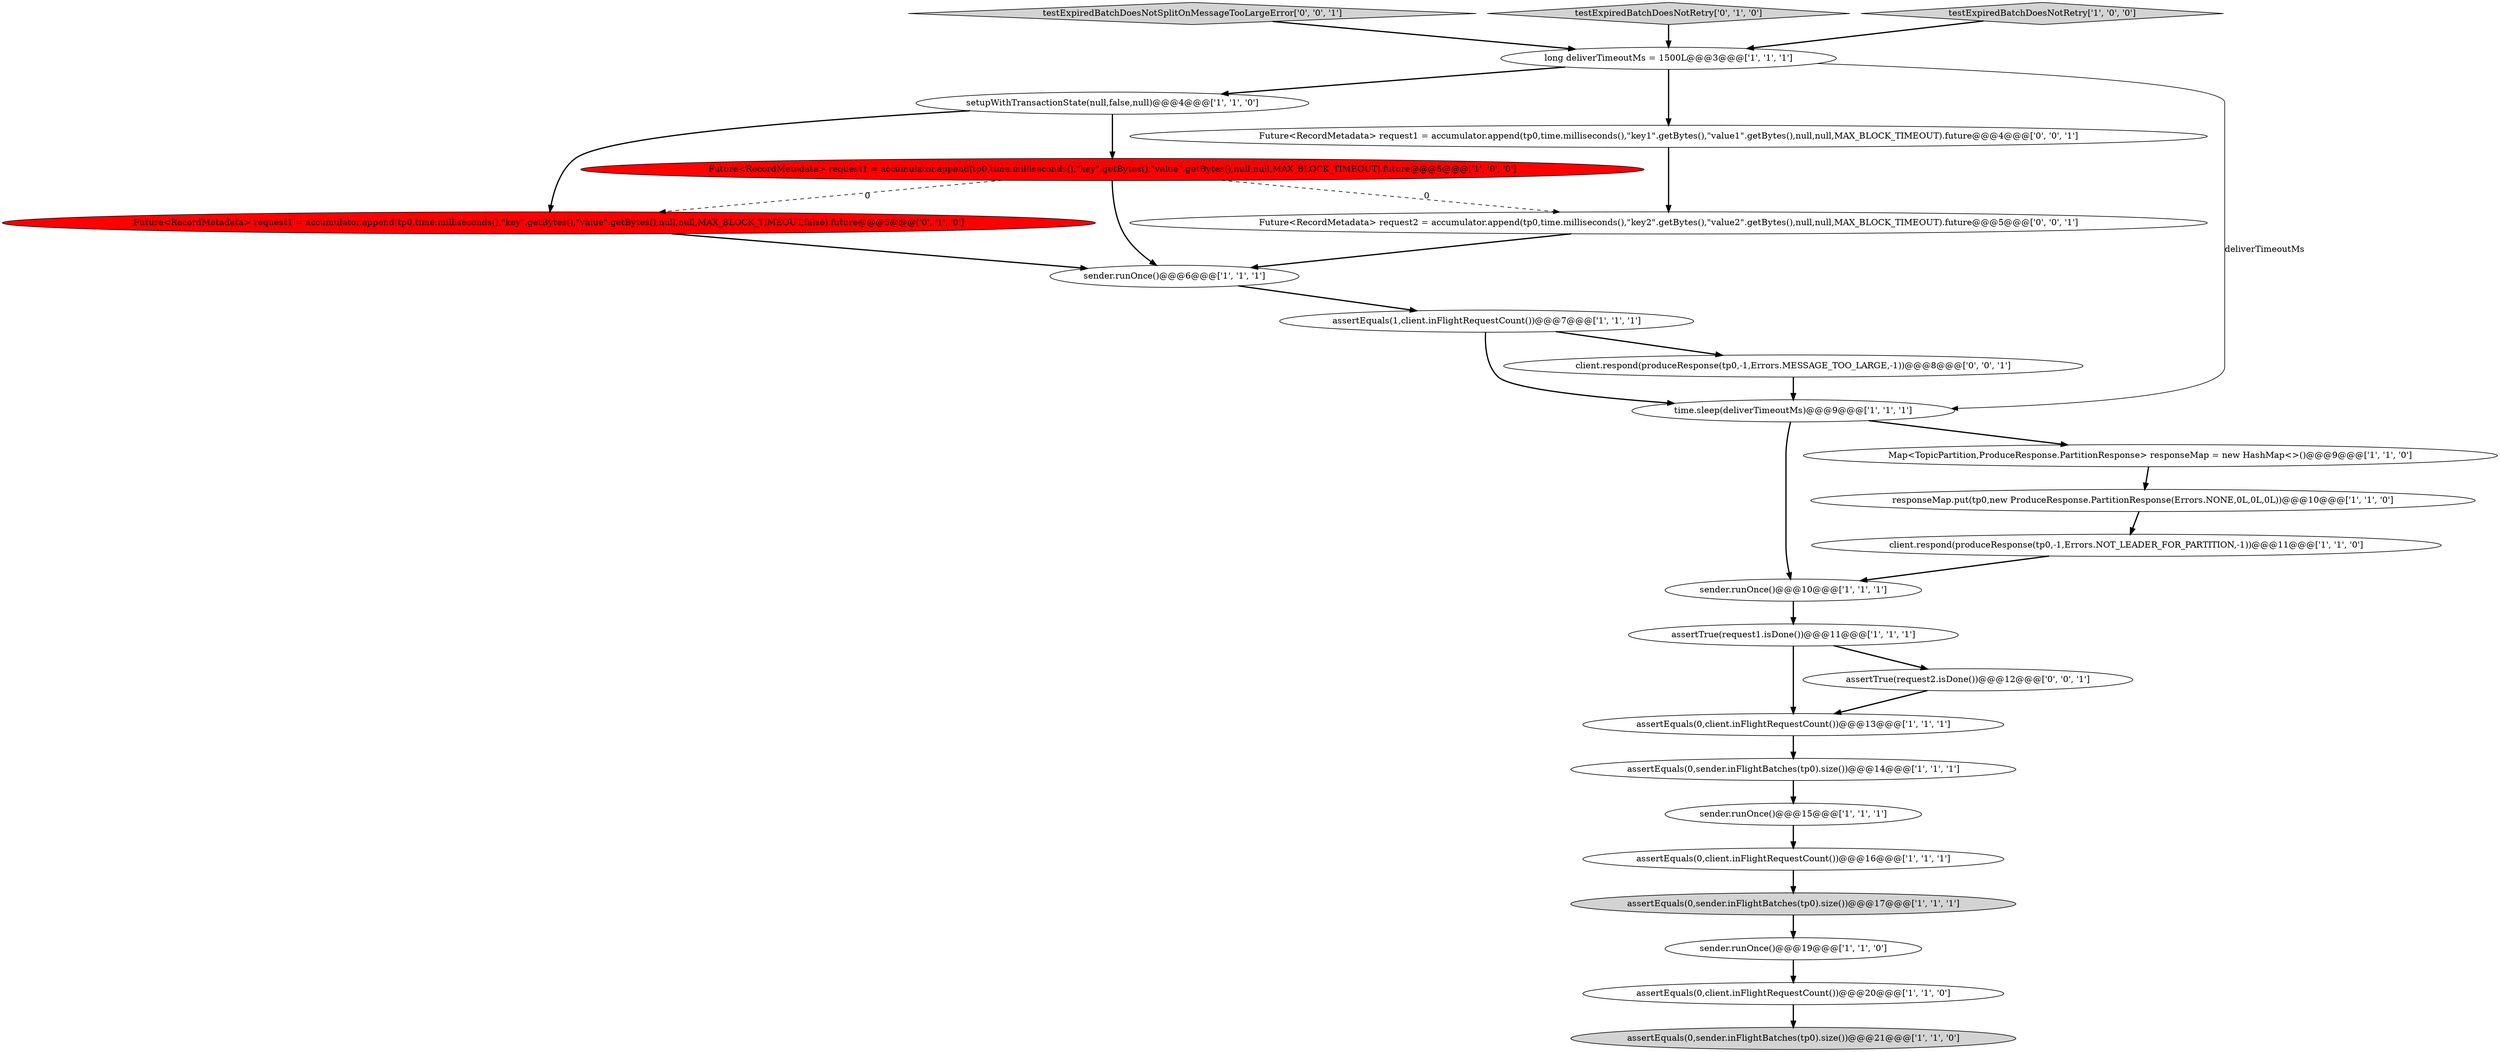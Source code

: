 digraph {
9 [style = filled, label = "Map<TopicPartition,ProduceResponse.PartitionResponse> responseMap = new HashMap<>()@@@9@@@['1', '1', '0']", fillcolor = white, shape = ellipse image = "AAA0AAABBB1BBB"];
14 [style = filled, label = "sender.runOnce()@@@19@@@['1', '1', '0']", fillcolor = white, shape = ellipse image = "AAA0AAABBB1BBB"];
23 [style = filled, label = "testExpiredBatchDoesNotSplitOnMessageTooLargeError['0', '0', '1']", fillcolor = lightgray, shape = diamond image = "AAA0AAABBB3BBB"];
8 [style = filled, label = "time.sleep(deliverTimeoutMs)@@@9@@@['1', '1', '1']", fillcolor = white, shape = ellipse image = "AAA0AAABBB1BBB"];
18 [style = filled, label = "assertEquals(0,sender.inFlightBatches(tp0).size())@@@21@@@['1', '1', '0']", fillcolor = lightgray, shape = ellipse image = "AAA0AAABBB1BBB"];
5 [style = filled, label = "setupWithTransactionState(null,false,null)@@@4@@@['1', '1', '0']", fillcolor = white, shape = ellipse image = "AAA0AAABBB1BBB"];
19 [style = filled, label = "sender.runOnce()@@@10@@@['1', '1', '1']", fillcolor = white, shape = ellipse image = "AAA0AAABBB1BBB"];
17 [style = filled, label = "client.respond(produceResponse(tp0,-1,Errors.NOT_LEADER_FOR_PARTITION,-1))@@@11@@@['1', '1', '0']", fillcolor = white, shape = ellipse image = "AAA0AAABBB1BBB"];
12 [style = filled, label = "sender.runOnce()@@@6@@@['1', '1', '1']", fillcolor = white, shape = ellipse image = "AAA0AAABBB1BBB"];
2 [style = filled, label = "assertTrue(request1.isDone())@@@11@@@['1', '1', '1']", fillcolor = white, shape = ellipse image = "AAA0AAABBB1BBB"];
11 [style = filled, label = "Future<RecordMetadata> request1 = accumulator.append(tp0,time.milliseconds(),\"key\".getBytes(),\"value\".getBytes(),null,null,MAX_BLOCK_TIMEOUT).future@@@5@@@['1', '0', '0']", fillcolor = red, shape = ellipse image = "AAA1AAABBB1BBB"];
4 [style = filled, label = "assertEquals(1,client.inFlightRequestCount())@@@7@@@['1', '1', '1']", fillcolor = white, shape = ellipse image = "AAA0AAABBB1BBB"];
6 [style = filled, label = "sender.runOnce()@@@15@@@['1', '1', '1']", fillcolor = white, shape = ellipse image = "AAA0AAABBB1BBB"];
24 [style = filled, label = "Future<RecordMetadata> request1 = accumulator.append(tp0,time.milliseconds(),\"key1\".getBytes(),\"value1\".getBytes(),null,null,MAX_BLOCK_TIMEOUT).future@@@4@@@['0', '0', '1']", fillcolor = white, shape = ellipse image = "AAA0AAABBB3BBB"];
15 [style = filled, label = "assertEquals(0,client.inFlightRequestCount())@@@16@@@['1', '1', '1']", fillcolor = white, shape = ellipse image = "AAA0AAABBB1BBB"];
10 [style = filled, label = "long deliverTimeoutMs = 1500L@@@3@@@['1', '1', '1']", fillcolor = white, shape = ellipse image = "AAA0AAABBB1BBB"];
22 [style = filled, label = "Future<RecordMetadata> request2 = accumulator.append(tp0,time.milliseconds(),\"key2\".getBytes(),\"value2\".getBytes(),null,null,MAX_BLOCK_TIMEOUT).future@@@5@@@['0', '0', '1']", fillcolor = white, shape = ellipse image = "AAA0AAABBB3BBB"];
26 [style = filled, label = "client.respond(produceResponse(tp0,-1,Errors.MESSAGE_TOO_LARGE,-1))@@@8@@@['0', '0', '1']", fillcolor = white, shape = ellipse image = "AAA0AAABBB3BBB"];
20 [style = filled, label = "testExpiredBatchDoesNotRetry['0', '1', '0']", fillcolor = lightgray, shape = diamond image = "AAA0AAABBB2BBB"];
3 [style = filled, label = "assertEquals(0,sender.inFlightBatches(tp0).size())@@@14@@@['1', '1', '1']", fillcolor = white, shape = ellipse image = "AAA0AAABBB1BBB"];
25 [style = filled, label = "assertTrue(request2.isDone())@@@12@@@['0', '0', '1']", fillcolor = white, shape = ellipse image = "AAA0AAABBB3BBB"];
13 [style = filled, label = "assertEquals(0,client.inFlightRequestCount())@@@20@@@['1', '1', '0']", fillcolor = white, shape = ellipse image = "AAA0AAABBB1BBB"];
1 [style = filled, label = "assertEquals(0,sender.inFlightBatches(tp0).size())@@@17@@@['1', '1', '1']", fillcolor = lightgray, shape = ellipse image = "AAA0AAABBB1BBB"];
16 [style = filled, label = "responseMap.put(tp0,new ProduceResponse.PartitionResponse(Errors.NONE,0L,0L,0L))@@@10@@@['1', '1', '0']", fillcolor = white, shape = ellipse image = "AAA0AAABBB1BBB"];
7 [style = filled, label = "testExpiredBatchDoesNotRetry['1', '0', '0']", fillcolor = lightgray, shape = diamond image = "AAA0AAABBB1BBB"];
0 [style = filled, label = "assertEquals(0,client.inFlightRequestCount())@@@13@@@['1', '1', '1']", fillcolor = white, shape = ellipse image = "AAA0AAABBB1BBB"];
21 [style = filled, label = "Future<RecordMetadata> request1 = accumulator.append(tp0,time.milliseconds(),\"key\".getBytes(),\"value\".getBytes(),null,null,MAX_BLOCK_TIMEOUT,false).future@@@5@@@['0', '1', '0']", fillcolor = red, shape = ellipse image = "AAA1AAABBB2BBB"];
25->0 [style = bold, label=""];
0->3 [style = bold, label=""];
7->10 [style = bold, label=""];
8->19 [style = bold, label=""];
10->24 [style = bold, label=""];
11->22 [style = dashed, label="0"];
4->26 [style = bold, label=""];
3->6 [style = bold, label=""];
11->12 [style = bold, label=""];
26->8 [style = bold, label=""];
10->8 [style = solid, label="deliverTimeoutMs"];
19->2 [style = bold, label=""];
16->17 [style = bold, label=""];
24->22 [style = bold, label=""];
17->19 [style = bold, label=""];
9->16 [style = bold, label=""];
6->15 [style = bold, label=""];
20->10 [style = bold, label=""];
21->12 [style = bold, label=""];
5->21 [style = bold, label=""];
2->0 [style = bold, label=""];
10->5 [style = bold, label=""];
12->4 [style = bold, label=""];
22->12 [style = bold, label=""];
8->9 [style = bold, label=""];
23->10 [style = bold, label=""];
4->8 [style = bold, label=""];
1->14 [style = bold, label=""];
5->11 [style = bold, label=""];
14->13 [style = bold, label=""];
2->25 [style = bold, label=""];
13->18 [style = bold, label=""];
15->1 [style = bold, label=""];
11->21 [style = dashed, label="0"];
}
